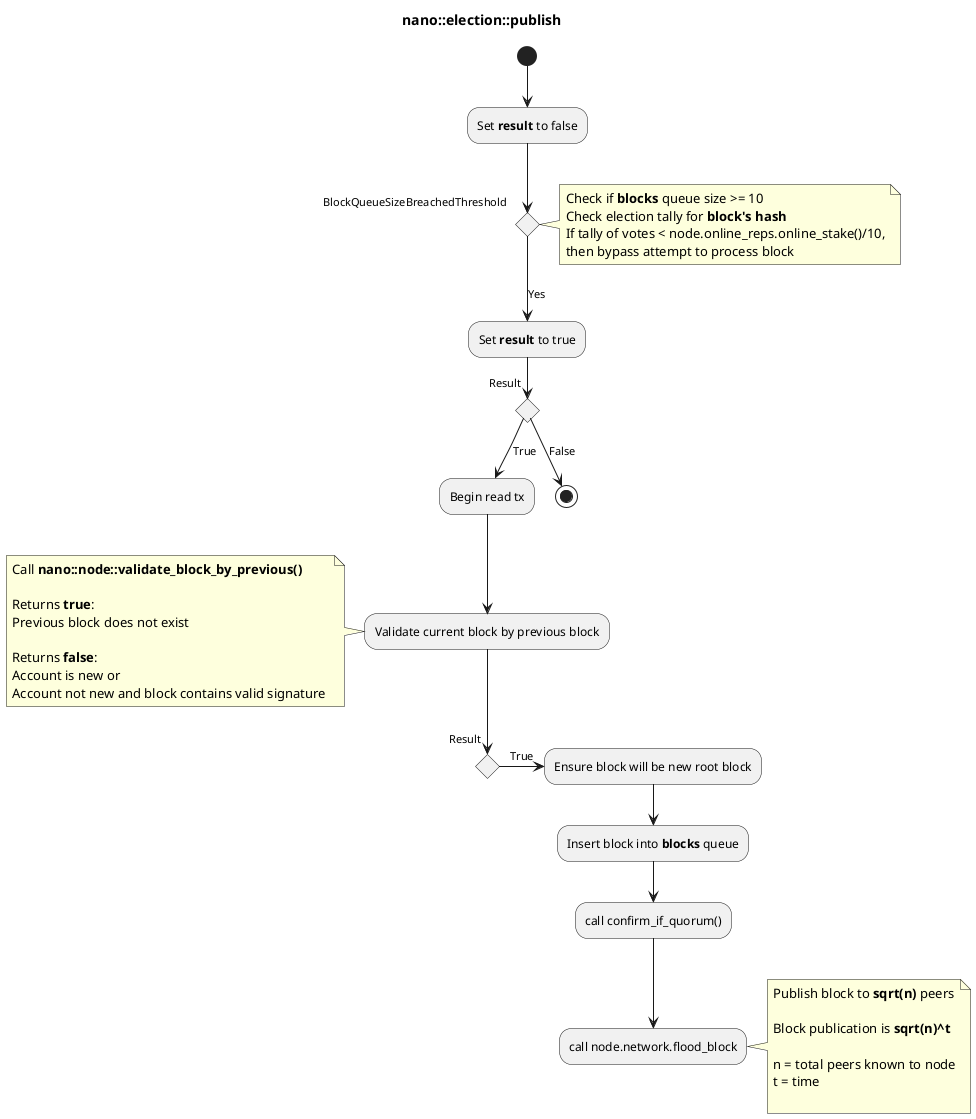 @startuml

title: nano::election::publish

(*) --> Set **result** to false
if BlockQueueSizeBreachedThreshold
note right
Check if **blocks** queue size >= 10
Check election tally for **block's hash**
If tally of votes < node.online_reps.online_stake()/10,
then bypass attempt to process block
end note

-->[Yes] Set **result** to true
end if

if Result
-->[True] Begin read tx
--> Validate current block by previous block
note left
Call **nano::node::validate_block_by_previous()**

Returns **true**:
Previous block does not exist

Returns **false**:
Account is new or
Account not new and block contains valid signature 
end note

if Result
->[True] Ensure block will be new root block
-->Insert block into **blocks** queue
-->call confirm_if_quorum()
-->call node.network.flood_block
note right
Publish block to **sqrt(n)** peers

Block publication is **sqrt(n)^t**

n = total peers known to node
t = time

end note
end if
else
-->[False](*)
end if

@enduml
